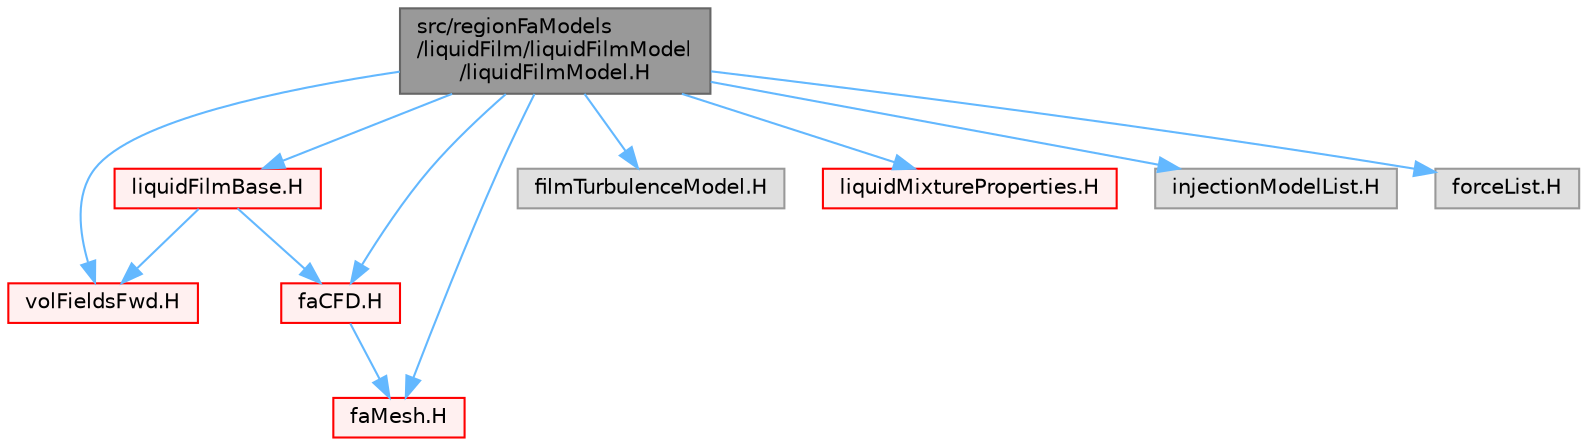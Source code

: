 digraph "src/regionFaModels/liquidFilm/liquidFilmModel/liquidFilmModel.H"
{
 // LATEX_PDF_SIZE
  bgcolor="transparent";
  edge [fontname=Helvetica,fontsize=10,labelfontname=Helvetica,labelfontsize=10];
  node [fontname=Helvetica,fontsize=10,shape=box,height=0.2,width=0.4];
  Node1 [id="Node000001",label="src/regionFaModels\l/liquidFilm/liquidFilmModel\l/liquidFilmModel.H",height=0.2,width=0.4,color="gray40", fillcolor="grey60", style="filled", fontcolor="black",tooltip=" "];
  Node1 -> Node2 [id="edge1_Node000001_Node000002",color="steelblue1",style="solid",tooltip=" "];
  Node2 [id="Node000002",label="volFieldsFwd.H",height=0.2,width=0.4,color="red", fillcolor="#FFF0F0", style="filled",URL="$volFieldsFwd_8H.html",tooltip="Forwards and collection of common volume field types."];
  Node1 -> Node128 [id="edge2_Node000001_Node000128",color="steelblue1",style="solid",tooltip=" "];
  Node128 [id="Node000128",label="liquidFilmBase.H",height=0.2,width=0.4,color="red", fillcolor="#FFF0F0", style="filled",URL="$liquidFilmBase_8H.html",tooltip=" "];
  Node128 -> Node145 [id="edge3_Node000128_Node000145",color="steelblue1",style="solid",tooltip=" "];
  Node145 [id="Node000145",label="faCFD.H",height=0.2,width=0.4,color="red", fillcolor="#FFF0F0", style="filled",URL="$faCFD_8H.html",tooltip=" "];
  Node145 -> Node263 [id="edge4_Node000145_Node000263",color="steelblue1",style="solid",tooltip=" "];
  Node263 [id="Node000263",label="faMesh.H",height=0.2,width=0.4,color="red", fillcolor="#FFF0F0", style="filled",URL="$faMesh_8H.html",tooltip=" "];
  Node128 -> Node2 [id="edge5_Node000128_Node000002",color="steelblue1",style="solid",tooltip=" "];
  Node1 -> Node263 [id="edge6_Node000001_Node000263",color="steelblue1",style="solid",tooltip=" "];
  Node1 -> Node489 [id="edge7_Node000001_Node000489",color="steelblue1",style="solid",tooltip=" "];
  Node489 [id="Node000489",label="filmTurbulenceModel.H",height=0.2,width=0.4,color="grey60", fillcolor="#E0E0E0", style="filled",tooltip=" "];
  Node1 -> Node490 [id="edge8_Node000001_Node000490",color="steelblue1",style="solid",tooltip=" "];
  Node490 [id="Node000490",label="liquidMixtureProperties.H",height=0.2,width=0.4,color="red", fillcolor="#FFF0F0", style="filled",URL="$liquidMixtureProperties_8H.html",tooltip=" "];
  Node1 -> Node495 [id="edge9_Node000001_Node000495",color="steelblue1",style="solid",tooltip=" "];
  Node495 [id="Node000495",label="injectionModelList.H",height=0.2,width=0.4,color="grey60", fillcolor="#E0E0E0", style="filled",tooltip=" "];
  Node1 -> Node145 [id="edge10_Node000001_Node000145",color="steelblue1",style="solid",tooltip=" "];
  Node1 -> Node496 [id="edge11_Node000001_Node000496",color="steelblue1",style="solid",tooltip=" "];
  Node496 [id="Node000496",label="forceList.H",height=0.2,width=0.4,color="grey60", fillcolor="#E0E0E0", style="filled",tooltip=" "];
}
